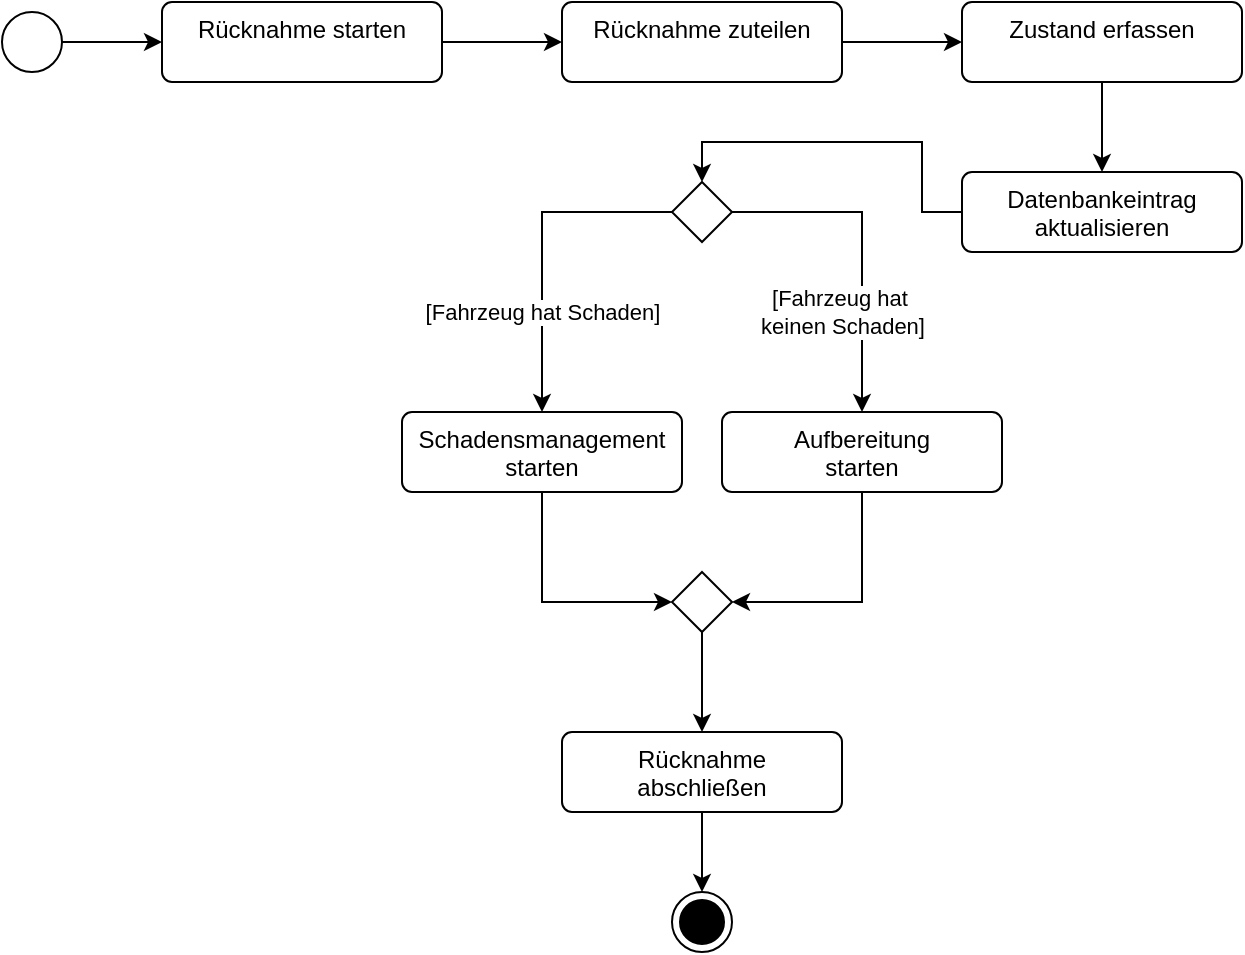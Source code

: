 <mxfile version="26.0.11">
  <diagram id="bYxu9FbWhrWmn1VWWeJ6" name="Page-1">
    <mxGraphModel dx="444" dy="276" grid="1" gridSize="10" guides="1" tooltips="1" connect="1" arrows="1" fold="1" page="1" pageScale="1" pageWidth="850" pageHeight="1100" math="0" shadow="0">
      <root>
        <mxCell id="0" />
        <mxCell id="1" parent="0" />
        <mxCell id="TXon2PBMtdn9izezMdrb-3" style="edgeStyle=orthogonalEdgeStyle;rounded=0;orthogonalLoop=1;jettySize=auto;html=1;entryX=0;entryY=0.5;entryDx=0;entryDy=0;" edge="1" parent="1" source="TXon2PBMtdn9izezMdrb-1" target="TXon2PBMtdn9izezMdrb-2">
          <mxGeometry relative="1" as="geometry" />
        </mxCell>
        <mxCell id="TXon2PBMtdn9izezMdrb-1" value="" style="ellipse;" vertex="1" parent="1">
          <mxGeometry x="40" y="40" width="30" height="30" as="geometry" />
        </mxCell>
        <mxCell id="TXon2PBMtdn9izezMdrb-5" style="edgeStyle=orthogonalEdgeStyle;rounded=0;orthogonalLoop=1;jettySize=auto;html=1;entryX=0;entryY=0.5;entryDx=0;entryDy=0;" edge="1" parent="1" source="TXon2PBMtdn9izezMdrb-2" target="TXon2PBMtdn9izezMdrb-4">
          <mxGeometry relative="1" as="geometry" />
        </mxCell>
        <mxCell id="TXon2PBMtdn9izezMdrb-2" value="Rücknahme starten" style="html=1;align=center;verticalAlign=top;rounded=1;absoluteArcSize=1;arcSize=10;dashed=0;whiteSpace=wrap;" vertex="1" parent="1">
          <mxGeometry x="120" y="35" width="140" height="40" as="geometry" />
        </mxCell>
        <mxCell id="TXon2PBMtdn9izezMdrb-4" value="Rücknahme zuteilen" style="html=1;align=center;verticalAlign=top;rounded=1;absoluteArcSize=1;arcSize=10;dashed=0;whiteSpace=wrap;" vertex="1" parent="1">
          <mxGeometry x="320" y="35" width="140" height="40" as="geometry" />
        </mxCell>
        <mxCell id="TXon2PBMtdn9izezMdrb-9" style="edgeStyle=orthogonalEdgeStyle;rounded=0;orthogonalLoop=1;jettySize=auto;html=1;entryX=0.5;entryY=0;entryDx=0;entryDy=0;" edge="1" parent="1" source="TXon2PBMtdn9izezMdrb-6" target="TXon2PBMtdn9izezMdrb-8">
          <mxGeometry relative="1" as="geometry" />
        </mxCell>
        <mxCell id="TXon2PBMtdn9izezMdrb-6" value="Zustand erfassen" style="html=1;align=center;verticalAlign=top;rounded=1;absoluteArcSize=1;arcSize=10;dashed=0;whiteSpace=wrap;" vertex="1" parent="1">
          <mxGeometry x="520" y="35" width="140" height="40" as="geometry" />
        </mxCell>
        <mxCell id="TXon2PBMtdn9izezMdrb-7" style="edgeStyle=orthogonalEdgeStyle;rounded=0;orthogonalLoop=1;jettySize=auto;html=1;entryX=0;entryY=0.5;entryDx=0;entryDy=0;" edge="1" parent="1" source="TXon2PBMtdn9izezMdrb-4" target="TXon2PBMtdn9izezMdrb-6">
          <mxGeometry relative="1" as="geometry" />
        </mxCell>
        <mxCell id="TXon2PBMtdn9izezMdrb-12" style="edgeStyle=orthogonalEdgeStyle;rounded=0;orthogonalLoop=1;jettySize=auto;html=1;entryX=0.5;entryY=0;entryDx=0;entryDy=0;" edge="1" parent="1" source="TXon2PBMtdn9izezMdrb-8" target="TXon2PBMtdn9izezMdrb-11">
          <mxGeometry relative="1" as="geometry">
            <Array as="points">
              <mxPoint x="500" y="140" />
              <mxPoint x="500" y="105" />
              <mxPoint x="390" y="105" />
            </Array>
          </mxGeometry>
        </mxCell>
        <mxCell id="TXon2PBMtdn9izezMdrb-8" value="Datenbankeintrag aktualisieren" style="html=1;align=center;verticalAlign=top;rounded=1;absoluteArcSize=1;arcSize=10;dashed=0;whiteSpace=wrap;" vertex="1" parent="1">
          <mxGeometry x="520" y="120" width="140" height="40" as="geometry" />
        </mxCell>
        <mxCell id="TXon2PBMtdn9izezMdrb-19" style="edgeStyle=orthogonalEdgeStyle;rounded=0;orthogonalLoop=1;jettySize=auto;html=1;entryX=0.5;entryY=0;entryDx=0;entryDy=0;" edge="1" parent="1" source="TXon2PBMtdn9izezMdrb-11" target="TXon2PBMtdn9izezMdrb-18">
          <mxGeometry relative="1" as="geometry">
            <Array as="points">
              <mxPoint x="310" y="140" />
            </Array>
          </mxGeometry>
        </mxCell>
        <mxCell id="TXon2PBMtdn9izezMdrb-21" value="[Fahrzeug hat Schaden]" style="edgeLabel;html=1;align=center;verticalAlign=middle;resizable=0;points=[];" vertex="1" connectable="0" parent="TXon2PBMtdn9izezMdrb-19">
          <mxGeometry x="0.203" y="1" relative="1" as="geometry">
            <mxPoint x="-1" y="16" as="offset" />
          </mxGeometry>
        </mxCell>
        <mxCell id="TXon2PBMtdn9izezMdrb-20" style="edgeStyle=orthogonalEdgeStyle;rounded=0;orthogonalLoop=1;jettySize=auto;html=1;entryX=0.5;entryY=0;entryDx=0;entryDy=0;" edge="1" parent="1" source="TXon2PBMtdn9izezMdrb-11" target="TXon2PBMtdn9izezMdrb-17">
          <mxGeometry relative="1" as="geometry">
            <Array as="points">
              <mxPoint x="470" y="140" />
            </Array>
          </mxGeometry>
        </mxCell>
        <mxCell id="TXon2PBMtdn9izezMdrb-11" value="" style="rhombus;" vertex="1" parent="1">
          <mxGeometry x="375" y="125" width="30" height="30" as="geometry" />
        </mxCell>
        <mxCell id="TXon2PBMtdn9izezMdrb-24" style="edgeStyle=orthogonalEdgeStyle;rounded=0;orthogonalLoop=1;jettySize=auto;html=1;entryX=1;entryY=0.5;entryDx=0;entryDy=0;" edge="1" parent="1" source="TXon2PBMtdn9izezMdrb-17" target="TXon2PBMtdn9izezMdrb-23">
          <mxGeometry relative="1" as="geometry" />
        </mxCell>
        <mxCell id="TXon2PBMtdn9izezMdrb-17" value="Aufbereitung&lt;div&gt;starten&lt;/div&gt;" style="html=1;align=center;verticalAlign=top;rounded=1;absoluteArcSize=1;arcSize=10;dashed=0;whiteSpace=wrap;" vertex="1" parent="1">
          <mxGeometry x="400" y="240" width="140" height="40" as="geometry" />
        </mxCell>
        <mxCell id="TXon2PBMtdn9izezMdrb-25" style="edgeStyle=orthogonalEdgeStyle;rounded=0;orthogonalLoop=1;jettySize=auto;html=1;entryX=0;entryY=0.5;entryDx=0;entryDy=0;" edge="1" parent="1" source="TXon2PBMtdn9izezMdrb-18" target="TXon2PBMtdn9izezMdrb-23">
          <mxGeometry relative="1" as="geometry" />
        </mxCell>
        <mxCell id="TXon2PBMtdn9izezMdrb-18" value="Schadensmanagement starten" style="html=1;align=center;verticalAlign=top;rounded=1;absoluteArcSize=1;arcSize=10;dashed=0;whiteSpace=wrap;" vertex="1" parent="1">
          <mxGeometry x="240" y="240" width="140" height="40" as="geometry" />
        </mxCell>
        <mxCell id="TXon2PBMtdn9izezMdrb-22" value="[Fahrzeug hat&amp;nbsp;&lt;div&gt;keinen Schaden]&lt;/div&gt;" style="edgeLabel;html=1;align=center;verticalAlign=middle;resizable=0;points=[];" vertex="1" connectable="0" parent="1">
          <mxGeometry x="460" y="190" as="geometry" />
        </mxCell>
        <mxCell id="TXon2PBMtdn9izezMdrb-27" style="edgeStyle=orthogonalEdgeStyle;rounded=0;orthogonalLoop=1;jettySize=auto;html=1;entryX=0.5;entryY=0;entryDx=0;entryDy=0;" edge="1" parent="1" source="TXon2PBMtdn9izezMdrb-23" target="TXon2PBMtdn9izezMdrb-26">
          <mxGeometry relative="1" as="geometry" />
        </mxCell>
        <mxCell id="TXon2PBMtdn9izezMdrb-23" value="" style="rhombus;" vertex="1" parent="1">
          <mxGeometry x="375" y="320" width="30" height="30" as="geometry" />
        </mxCell>
        <mxCell id="TXon2PBMtdn9izezMdrb-29" style="edgeStyle=orthogonalEdgeStyle;rounded=0;orthogonalLoop=1;jettySize=auto;html=1;entryX=0.5;entryY=0;entryDx=0;entryDy=0;" edge="1" parent="1" source="TXon2PBMtdn9izezMdrb-26" target="TXon2PBMtdn9izezMdrb-28">
          <mxGeometry relative="1" as="geometry" />
        </mxCell>
        <mxCell id="TXon2PBMtdn9izezMdrb-26" value="Rücknahme&lt;div&gt;abschließen&lt;/div&gt;" style="html=1;align=center;verticalAlign=top;rounded=1;absoluteArcSize=1;arcSize=10;dashed=0;whiteSpace=wrap;" vertex="1" parent="1">
          <mxGeometry x="320" y="400" width="140" height="40" as="geometry" />
        </mxCell>
        <mxCell id="TXon2PBMtdn9izezMdrb-28" value="" style="ellipse;html=1;shape=endState;fillColor=strokeColor;" vertex="1" parent="1">
          <mxGeometry x="375" y="480" width="30" height="30" as="geometry" />
        </mxCell>
      </root>
    </mxGraphModel>
  </diagram>
</mxfile>
